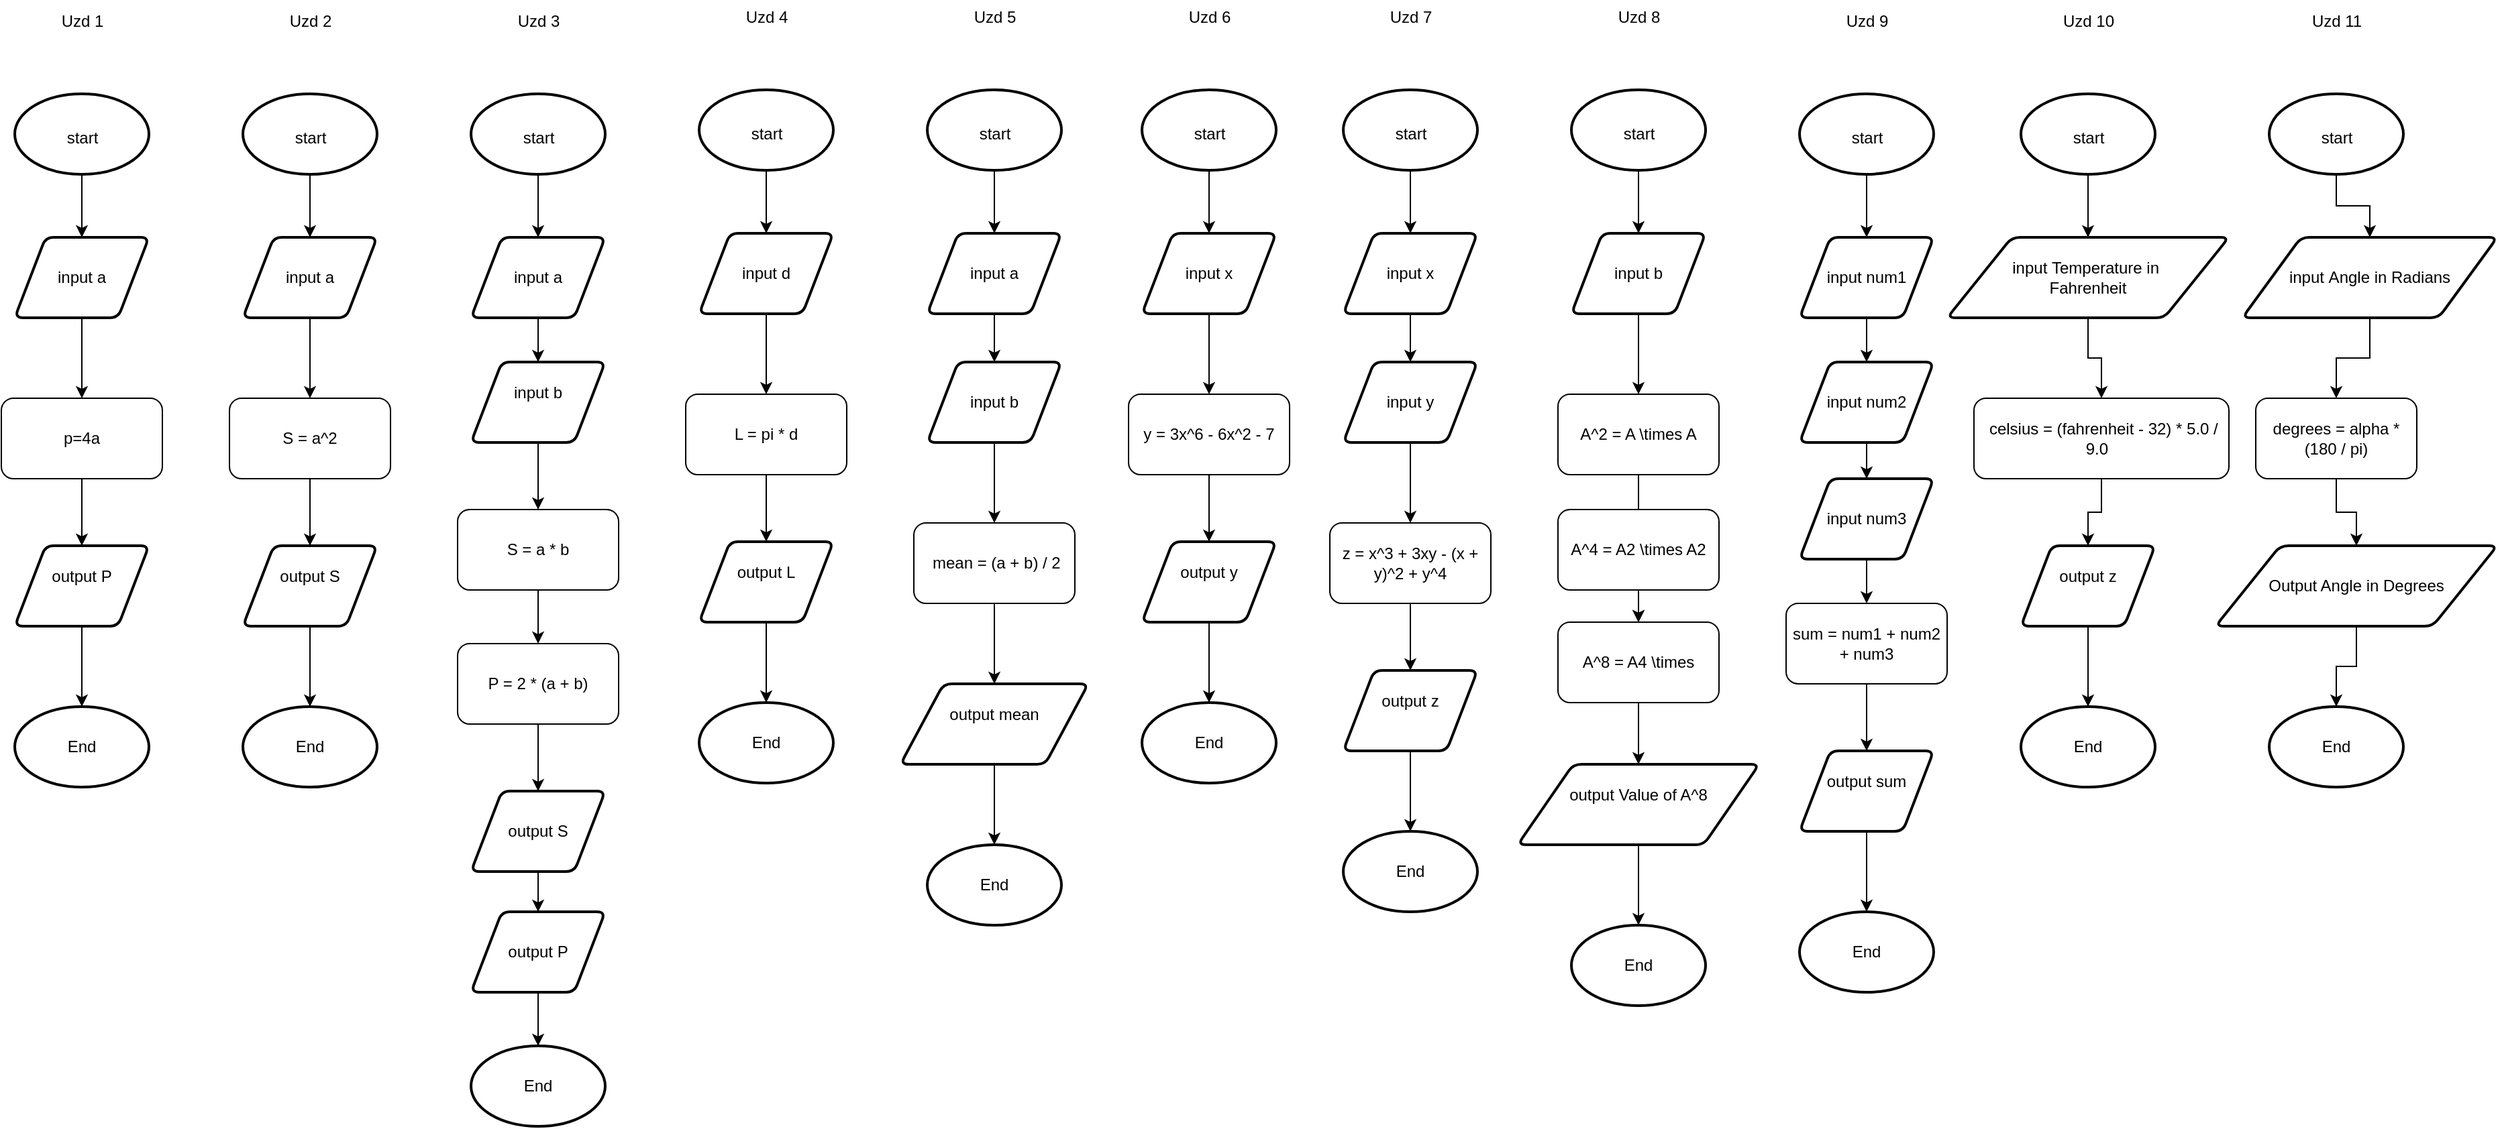 <mxfile version="24.7.12">
  <diagram name="Page-1" id="MS5UBHxYs58WvhzzIfSn">
    <mxGraphModel grid="1" page="1" gridSize="10" guides="1" tooltips="1" connect="1" arrows="1" fold="1" pageScale="1" pageWidth="827" pageHeight="1169" math="0" shadow="0">
      <root>
        <mxCell id="0" />
        <mxCell id="1" parent="0" />
        <mxCell id="pIsUns6vMqUOHNgQfoaz-1" value="&lt;div&gt;Uzd 1&lt;div&gt;&lt;br&gt;&lt;/div&gt;&lt;/div&gt;" style="text;html=1;align=center;verticalAlign=middle;resizable=0;points=[];autosize=1;strokeColor=none;fillColor=none;" vertex="1" parent="1">
          <mxGeometry x="85" y="43" width="50" height="40" as="geometry" />
        </mxCell>
        <mxCell id="pIsUns6vMqUOHNgQfoaz-2" value="" style="strokeWidth=2;html=1;shape=mxgraph.flowchart.start_1;whiteSpace=wrap;" vertex="1" parent="1">
          <mxGeometry x="60" y="110" width="100" height="60" as="geometry" />
        </mxCell>
        <mxCell id="pIsUns6vMqUOHNgQfoaz-5" value="" style="edgeStyle=orthogonalEdgeStyle;rounded=0;orthogonalLoop=1;jettySize=auto;html=1;" edge="1" parent="1" source="pIsUns6vMqUOHNgQfoaz-3" target="pIsUns6vMqUOHNgQfoaz-4">
          <mxGeometry relative="1" as="geometry" />
        </mxCell>
        <mxCell id="pIsUns6vMqUOHNgQfoaz-3" value="start&lt;div&gt;&lt;br&gt;&lt;/div&gt;" style="text;html=1;align=center;verticalAlign=middle;resizable=0;points=[];autosize=1;strokeColor=none;fillColor=none;" vertex="1" parent="1">
          <mxGeometry x="85" y="130" width="50" height="40" as="geometry" />
        </mxCell>
        <mxCell id="pIsUns6vMqUOHNgQfoaz-8" value="" style="edgeStyle=orthogonalEdgeStyle;rounded=0;orthogonalLoop=1;jettySize=auto;html=1;" edge="1" parent="1" source="pIsUns6vMqUOHNgQfoaz-4" target="pIsUns6vMqUOHNgQfoaz-6">
          <mxGeometry relative="1" as="geometry" />
        </mxCell>
        <mxCell id="pIsUns6vMqUOHNgQfoaz-4" value="input a" style="shape=parallelogram;html=1;strokeWidth=2;perimeter=parallelogramPerimeter;whiteSpace=wrap;rounded=1;arcSize=12;size=0.23;" vertex="1" parent="1">
          <mxGeometry x="60" y="217" width="100" height="60" as="geometry" />
        </mxCell>
        <mxCell id="pIsUns6vMqUOHNgQfoaz-9" value="" style="edgeStyle=orthogonalEdgeStyle;rounded=0;orthogonalLoop=1;jettySize=auto;html=1;" edge="1" parent="1" source="pIsUns6vMqUOHNgQfoaz-6" target="pIsUns6vMqUOHNgQfoaz-7">
          <mxGeometry relative="1" as="geometry" />
        </mxCell>
        <mxCell id="pIsUns6vMqUOHNgQfoaz-6" value="p=4a" style="rounded=1;whiteSpace=wrap;html=1;" vertex="1" parent="1">
          <mxGeometry x="50" y="337" width="120" height="60" as="geometry" />
        </mxCell>
        <mxCell id="pIsUns6vMqUOHNgQfoaz-11" value="" style="edgeStyle=orthogonalEdgeStyle;rounded=0;orthogonalLoop=1;jettySize=auto;html=1;" edge="1" parent="1" source="pIsUns6vMqUOHNgQfoaz-7" target="pIsUns6vMqUOHNgQfoaz-10">
          <mxGeometry relative="1" as="geometry" />
        </mxCell>
        <mxCell id="pIsUns6vMqUOHNgQfoaz-7" value="&lt;div&gt;output P&lt;/div&gt;&lt;div&gt;&lt;br&gt;&lt;/div&gt;" style="shape=parallelogram;html=1;strokeWidth=2;perimeter=parallelogramPerimeter;whiteSpace=wrap;rounded=1;arcSize=12;size=0.23;" vertex="1" parent="1">
          <mxGeometry x="60" y="447" width="100" height="60" as="geometry" />
        </mxCell>
        <mxCell id="pIsUns6vMqUOHNgQfoaz-10" value="End" style="strokeWidth=2;html=1;shape=mxgraph.flowchart.start_1;whiteSpace=wrap;" vertex="1" parent="1">
          <mxGeometry x="60" y="567" width="100" height="60" as="geometry" />
        </mxCell>
        <mxCell id="pIsUns6vMqUOHNgQfoaz-12" value="Uzd 2&lt;div&gt;&lt;div&gt;&lt;br&gt;&lt;/div&gt;&lt;/div&gt;" style="text;html=1;align=center;verticalAlign=middle;resizable=0;points=[];autosize=1;strokeColor=none;fillColor=none;" vertex="1" parent="1">
          <mxGeometry x="255" y="43" width="50" height="40" as="geometry" />
        </mxCell>
        <mxCell id="pIsUns6vMqUOHNgQfoaz-13" value="" style="strokeWidth=2;html=1;shape=mxgraph.flowchart.start_1;whiteSpace=wrap;" vertex="1" parent="1">
          <mxGeometry x="230" y="110" width="100" height="60" as="geometry" />
        </mxCell>
        <mxCell id="pIsUns6vMqUOHNgQfoaz-14" value="" style="edgeStyle=orthogonalEdgeStyle;rounded=0;orthogonalLoop=1;jettySize=auto;html=1;" edge="1" parent="1" source="pIsUns6vMqUOHNgQfoaz-15" target="pIsUns6vMqUOHNgQfoaz-17">
          <mxGeometry relative="1" as="geometry" />
        </mxCell>
        <mxCell id="pIsUns6vMqUOHNgQfoaz-15" value="start&lt;div&gt;&lt;br&gt;&lt;/div&gt;" style="text;html=1;align=center;verticalAlign=middle;resizable=0;points=[];autosize=1;strokeColor=none;fillColor=none;" vertex="1" parent="1">
          <mxGeometry x="255" y="130" width="50" height="40" as="geometry" />
        </mxCell>
        <mxCell id="pIsUns6vMqUOHNgQfoaz-16" value="" style="edgeStyle=orthogonalEdgeStyle;rounded=0;orthogonalLoop=1;jettySize=auto;html=1;" edge="1" parent="1" source="pIsUns6vMqUOHNgQfoaz-17" target="pIsUns6vMqUOHNgQfoaz-19">
          <mxGeometry relative="1" as="geometry" />
        </mxCell>
        <mxCell id="pIsUns6vMqUOHNgQfoaz-17" value="input a" style="shape=parallelogram;html=1;strokeWidth=2;perimeter=parallelogramPerimeter;whiteSpace=wrap;rounded=1;arcSize=12;size=0.23;" vertex="1" parent="1">
          <mxGeometry x="230" y="217" width="100" height="60" as="geometry" />
        </mxCell>
        <mxCell id="pIsUns6vMqUOHNgQfoaz-18" value="" style="edgeStyle=orthogonalEdgeStyle;rounded=0;orthogonalLoop=1;jettySize=auto;html=1;" edge="1" parent="1" source="pIsUns6vMqUOHNgQfoaz-19" target="pIsUns6vMqUOHNgQfoaz-21">
          <mxGeometry relative="1" as="geometry" />
        </mxCell>
        <mxCell id="pIsUns6vMqUOHNgQfoaz-19" value="S = a^2" style="rounded=1;whiteSpace=wrap;html=1;" vertex="1" parent="1">
          <mxGeometry x="220" y="337" width="120" height="60" as="geometry" />
        </mxCell>
        <mxCell id="pIsUns6vMqUOHNgQfoaz-20" value="" style="edgeStyle=orthogonalEdgeStyle;rounded=0;orthogonalLoop=1;jettySize=auto;html=1;" edge="1" parent="1" source="pIsUns6vMqUOHNgQfoaz-21" target="pIsUns6vMqUOHNgQfoaz-22">
          <mxGeometry relative="1" as="geometry" />
        </mxCell>
        <mxCell id="pIsUns6vMqUOHNgQfoaz-21" value="&lt;div&gt;output S&lt;/div&gt;&lt;div&gt;&lt;br&gt;&lt;/div&gt;" style="shape=parallelogram;html=1;strokeWidth=2;perimeter=parallelogramPerimeter;whiteSpace=wrap;rounded=1;arcSize=12;size=0.23;" vertex="1" parent="1">
          <mxGeometry x="230" y="447" width="100" height="60" as="geometry" />
        </mxCell>
        <mxCell id="pIsUns6vMqUOHNgQfoaz-22" value="End" style="strokeWidth=2;html=1;shape=mxgraph.flowchart.start_1;whiteSpace=wrap;" vertex="1" parent="1">
          <mxGeometry x="230" y="567" width="100" height="60" as="geometry" />
        </mxCell>
        <mxCell id="pIsUns6vMqUOHNgQfoaz-29" value="Uzd 3&lt;div&gt;&lt;div&gt;&lt;br&gt;&lt;/div&gt;&lt;/div&gt;" style="text;html=1;align=center;verticalAlign=middle;resizable=0;points=[];autosize=1;strokeColor=none;fillColor=none;" vertex="1" parent="1">
          <mxGeometry x="425" y="43" width="50" height="40" as="geometry" />
        </mxCell>
        <mxCell id="pIsUns6vMqUOHNgQfoaz-30" value="" style="strokeWidth=2;html=1;shape=mxgraph.flowchart.start_1;whiteSpace=wrap;" vertex="1" parent="1">
          <mxGeometry x="400" y="110" width="100" height="60" as="geometry" />
        </mxCell>
        <mxCell id="pIsUns6vMqUOHNgQfoaz-31" value="" style="edgeStyle=orthogonalEdgeStyle;rounded=0;orthogonalLoop=1;jettySize=auto;html=1;" edge="1" parent="1" source="pIsUns6vMqUOHNgQfoaz-32" target="pIsUns6vMqUOHNgQfoaz-34">
          <mxGeometry relative="1" as="geometry" />
        </mxCell>
        <mxCell id="pIsUns6vMqUOHNgQfoaz-32" value="start&lt;div&gt;&lt;br&gt;&lt;/div&gt;" style="text;html=1;align=center;verticalAlign=middle;resizable=0;points=[];autosize=1;strokeColor=none;fillColor=none;" vertex="1" parent="1">
          <mxGeometry x="425" y="130" width="50" height="40" as="geometry" />
        </mxCell>
        <mxCell id="pIsUns6vMqUOHNgQfoaz-150" value="" style="edgeStyle=orthogonalEdgeStyle;rounded=0;orthogonalLoop=1;jettySize=auto;html=1;" edge="1" parent="1" source="pIsUns6vMqUOHNgQfoaz-34" target="pIsUns6vMqUOHNgQfoaz-149">
          <mxGeometry relative="1" as="geometry" />
        </mxCell>
        <mxCell id="pIsUns6vMqUOHNgQfoaz-34" value="input a" style="shape=parallelogram;html=1;strokeWidth=2;perimeter=parallelogramPerimeter;whiteSpace=wrap;rounded=1;arcSize=12;size=0.23;" vertex="1" parent="1">
          <mxGeometry x="400" y="217" width="100" height="60" as="geometry" />
        </mxCell>
        <mxCell id="pIsUns6vMqUOHNgQfoaz-156" value="" style="edgeStyle=orthogonalEdgeStyle;rounded=0;orthogonalLoop=1;jettySize=auto;html=1;" edge="1" parent="1" source="pIsUns6vMqUOHNgQfoaz-36" target="pIsUns6vMqUOHNgQfoaz-152">
          <mxGeometry relative="1" as="geometry" />
        </mxCell>
        <mxCell id="pIsUns6vMqUOHNgQfoaz-36" value="P = 2 * (a + b)" style="rounded=1;whiteSpace=wrap;html=1;" vertex="1" parent="1">
          <mxGeometry x="390" y="520" width="120" height="60" as="geometry" />
        </mxCell>
        <mxCell id="pIsUns6vMqUOHNgQfoaz-37" value="" style="edgeStyle=orthogonalEdgeStyle;rounded=0;orthogonalLoop=1;jettySize=auto;html=1;" edge="1" parent="1" source="pIsUns6vMqUOHNgQfoaz-38" target="pIsUns6vMqUOHNgQfoaz-39">
          <mxGeometry relative="1" as="geometry" />
        </mxCell>
        <mxCell id="pIsUns6vMqUOHNgQfoaz-38" value="&lt;div&gt;output P&lt;/div&gt;" style="shape=parallelogram;html=1;strokeWidth=2;perimeter=parallelogramPerimeter;whiteSpace=wrap;rounded=1;arcSize=12;size=0.23;" vertex="1" parent="1">
          <mxGeometry x="400" y="720" width="100" height="60" as="geometry" />
        </mxCell>
        <mxCell id="pIsUns6vMqUOHNgQfoaz-39" value="End" style="strokeWidth=2;html=1;shape=mxgraph.flowchart.start_1;whiteSpace=wrap;" vertex="1" parent="1">
          <mxGeometry x="400" y="820" width="100" height="60" as="geometry" />
        </mxCell>
        <mxCell id="pIsUns6vMqUOHNgQfoaz-40" value="Uzd 4&lt;div&gt;&lt;div&gt;&lt;br&gt;&lt;/div&gt;&lt;/div&gt;" style="text;html=1;align=center;verticalAlign=middle;resizable=0;points=[];autosize=1;strokeColor=none;fillColor=none;" vertex="1" parent="1">
          <mxGeometry x="595" y="40" width="50" height="40" as="geometry" />
        </mxCell>
        <mxCell id="pIsUns6vMqUOHNgQfoaz-41" value="" style="strokeWidth=2;html=1;shape=mxgraph.flowchart.start_1;whiteSpace=wrap;" vertex="1" parent="1">
          <mxGeometry x="570" y="107" width="100" height="60" as="geometry" />
        </mxCell>
        <mxCell id="pIsUns6vMqUOHNgQfoaz-42" value="" style="edgeStyle=orthogonalEdgeStyle;rounded=0;orthogonalLoop=1;jettySize=auto;html=1;" edge="1" parent="1" source="pIsUns6vMqUOHNgQfoaz-43" target="pIsUns6vMqUOHNgQfoaz-45">
          <mxGeometry relative="1" as="geometry" />
        </mxCell>
        <mxCell id="pIsUns6vMqUOHNgQfoaz-43" value="start&lt;div&gt;&lt;br&gt;&lt;/div&gt;" style="text;html=1;align=center;verticalAlign=middle;resizable=0;points=[];autosize=1;strokeColor=none;fillColor=none;" vertex="1" parent="1">
          <mxGeometry x="595" y="127" width="50" height="40" as="geometry" />
        </mxCell>
        <mxCell id="pIsUns6vMqUOHNgQfoaz-44" value="" style="edgeStyle=orthogonalEdgeStyle;rounded=0;orthogonalLoop=1;jettySize=auto;html=1;" edge="1" parent="1" source="pIsUns6vMqUOHNgQfoaz-45" target="pIsUns6vMqUOHNgQfoaz-47">
          <mxGeometry relative="1" as="geometry" />
        </mxCell>
        <mxCell id="pIsUns6vMqUOHNgQfoaz-45" value="input d" style="shape=parallelogram;html=1;strokeWidth=2;perimeter=parallelogramPerimeter;whiteSpace=wrap;rounded=1;arcSize=12;size=0.23;" vertex="1" parent="1">
          <mxGeometry x="570" y="214" width="100" height="60" as="geometry" />
        </mxCell>
        <mxCell id="pIsUns6vMqUOHNgQfoaz-46" value="" style="edgeStyle=orthogonalEdgeStyle;rounded=0;orthogonalLoop=1;jettySize=auto;html=1;" edge="1" parent="1" source="pIsUns6vMqUOHNgQfoaz-47" target="pIsUns6vMqUOHNgQfoaz-49">
          <mxGeometry relative="1" as="geometry" />
        </mxCell>
        <mxCell id="pIsUns6vMqUOHNgQfoaz-47" value="L = pi * d" style="rounded=1;whiteSpace=wrap;html=1;" vertex="1" parent="1">
          <mxGeometry x="560" y="334" width="120" height="60" as="geometry" />
        </mxCell>
        <mxCell id="pIsUns6vMqUOHNgQfoaz-48" value="" style="edgeStyle=orthogonalEdgeStyle;rounded=0;orthogonalLoop=1;jettySize=auto;html=1;" edge="1" parent="1" source="pIsUns6vMqUOHNgQfoaz-49" target="pIsUns6vMqUOHNgQfoaz-50">
          <mxGeometry relative="1" as="geometry" />
        </mxCell>
        <mxCell id="pIsUns6vMqUOHNgQfoaz-49" value="&lt;div&gt;output L&lt;/div&gt;&lt;div&gt;&lt;br&gt;&lt;/div&gt;" style="shape=parallelogram;html=1;strokeWidth=2;perimeter=parallelogramPerimeter;whiteSpace=wrap;rounded=1;arcSize=12;size=0.23;" vertex="1" parent="1">
          <mxGeometry x="570" y="444" width="100" height="60" as="geometry" />
        </mxCell>
        <mxCell id="pIsUns6vMqUOHNgQfoaz-50" value="End" style="strokeWidth=2;html=1;shape=mxgraph.flowchart.start_1;whiteSpace=wrap;" vertex="1" parent="1">
          <mxGeometry x="570" y="564" width="100" height="60" as="geometry" />
        </mxCell>
        <mxCell id="pIsUns6vMqUOHNgQfoaz-51" value="Uzd 6&lt;div&gt;&lt;div&gt;&lt;br&gt;&lt;/div&gt;&lt;/div&gt;" style="text;html=1;align=center;verticalAlign=middle;resizable=0;points=[];autosize=1;strokeColor=none;fillColor=none;" vertex="1" parent="1">
          <mxGeometry x="925" y="40" width="50" height="40" as="geometry" />
        </mxCell>
        <mxCell id="pIsUns6vMqUOHNgQfoaz-52" value="" style="strokeWidth=2;html=1;shape=mxgraph.flowchart.start_1;whiteSpace=wrap;" vertex="1" parent="1">
          <mxGeometry x="900" y="107" width="100" height="60" as="geometry" />
        </mxCell>
        <mxCell id="pIsUns6vMqUOHNgQfoaz-53" value="" style="edgeStyle=orthogonalEdgeStyle;rounded=0;orthogonalLoop=1;jettySize=auto;html=1;" edge="1" parent="1" source="pIsUns6vMqUOHNgQfoaz-54" target="pIsUns6vMqUOHNgQfoaz-56">
          <mxGeometry relative="1" as="geometry" />
        </mxCell>
        <mxCell id="pIsUns6vMqUOHNgQfoaz-54" value="start&lt;div&gt;&lt;br&gt;&lt;/div&gt;" style="text;html=1;align=center;verticalAlign=middle;resizable=0;points=[];autosize=1;strokeColor=none;fillColor=none;" vertex="1" parent="1">
          <mxGeometry x="925" y="127" width="50" height="40" as="geometry" />
        </mxCell>
        <mxCell id="pIsUns6vMqUOHNgQfoaz-55" value="" style="edgeStyle=orthogonalEdgeStyle;rounded=0;orthogonalLoop=1;jettySize=auto;html=1;" edge="1" parent="1" source="pIsUns6vMqUOHNgQfoaz-56" target="pIsUns6vMqUOHNgQfoaz-58">
          <mxGeometry relative="1" as="geometry" />
        </mxCell>
        <mxCell id="pIsUns6vMqUOHNgQfoaz-56" value="input x" style="shape=parallelogram;html=1;strokeWidth=2;perimeter=parallelogramPerimeter;whiteSpace=wrap;rounded=1;arcSize=12;size=0.23;" vertex="1" parent="1">
          <mxGeometry x="900" y="214" width="100" height="60" as="geometry" />
        </mxCell>
        <mxCell id="pIsUns6vMqUOHNgQfoaz-57" value="" style="edgeStyle=orthogonalEdgeStyle;rounded=0;orthogonalLoop=1;jettySize=auto;html=1;" edge="1" parent="1" source="pIsUns6vMqUOHNgQfoaz-58" target="pIsUns6vMqUOHNgQfoaz-60">
          <mxGeometry relative="1" as="geometry" />
        </mxCell>
        <mxCell id="pIsUns6vMqUOHNgQfoaz-58" value="y = 3x^6 - 6x^2 - 7" style="rounded=1;whiteSpace=wrap;html=1;" vertex="1" parent="1">
          <mxGeometry x="890" y="334" width="120" height="60" as="geometry" />
        </mxCell>
        <mxCell id="pIsUns6vMqUOHNgQfoaz-59" value="" style="edgeStyle=orthogonalEdgeStyle;rounded=0;orthogonalLoop=1;jettySize=auto;html=1;" edge="1" parent="1" source="pIsUns6vMqUOHNgQfoaz-60" target="pIsUns6vMqUOHNgQfoaz-61">
          <mxGeometry relative="1" as="geometry" />
        </mxCell>
        <mxCell id="pIsUns6vMqUOHNgQfoaz-60" value="&lt;div&gt;output y&lt;/div&gt;&lt;div&gt;&lt;br&gt;&lt;/div&gt;" style="shape=parallelogram;html=1;strokeWidth=2;perimeter=parallelogramPerimeter;whiteSpace=wrap;rounded=1;arcSize=12;size=0.23;" vertex="1" parent="1">
          <mxGeometry x="900" y="444" width="100" height="60" as="geometry" />
        </mxCell>
        <mxCell id="pIsUns6vMqUOHNgQfoaz-61" value="End" style="strokeWidth=2;html=1;shape=mxgraph.flowchart.start_1;whiteSpace=wrap;" vertex="1" parent="1">
          <mxGeometry x="900" y="564" width="100" height="60" as="geometry" />
        </mxCell>
        <mxCell id="pIsUns6vMqUOHNgQfoaz-62" value="Uzd 5&lt;div&gt;&lt;div&gt;&lt;br&gt;&lt;/div&gt;&lt;/div&gt;" style="text;html=1;align=center;verticalAlign=middle;resizable=0;points=[];autosize=1;strokeColor=none;fillColor=none;" vertex="1" parent="1">
          <mxGeometry x="765" y="40" width="50" height="40" as="geometry" />
        </mxCell>
        <mxCell id="pIsUns6vMqUOHNgQfoaz-63" value="" style="strokeWidth=2;html=1;shape=mxgraph.flowchart.start_1;whiteSpace=wrap;" vertex="1" parent="1">
          <mxGeometry x="740" y="107" width="100" height="60" as="geometry" />
        </mxCell>
        <mxCell id="pIsUns6vMqUOHNgQfoaz-64" value="" style="edgeStyle=orthogonalEdgeStyle;rounded=0;orthogonalLoop=1;jettySize=auto;html=1;" edge="1" parent="1" source="pIsUns6vMqUOHNgQfoaz-65" target="pIsUns6vMqUOHNgQfoaz-67">
          <mxGeometry relative="1" as="geometry" />
        </mxCell>
        <mxCell id="pIsUns6vMqUOHNgQfoaz-65" value="start&lt;div&gt;&lt;br&gt;&lt;/div&gt;" style="text;html=1;align=center;verticalAlign=middle;resizable=0;points=[];autosize=1;strokeColor=none;fillColor=none;" vertex="1" parent="1">
          <mxGeometry x="765" y="127" width="50" height="40" as="geometry" />
        </mxCell>
        <mxCell id="pIsUns6vMqUOHNgQfoaz-159" value="" style="edgeStyle=orthogonalEdgeStyle;rounded=0;orthogonalLoop=1;jettySize=auto;html=1;" edge="1" parent="1" source="pIsUns6vMqUOHNgQfoaz-67" target="pIsUns6vMqUOHNgQfoaz-158">
          <mxGeometry relative="1" as="geometry" />
        </mxCell>
        <mxCell id="pIsUns6vMqUOHNgQfoaz-67" value="input a" style="shape=parallelogram;html=1;strokeWidth=2;perimeter=parallelogramPerimeter;whiteSpace=wrap;rounded=1;arcSize=12;size=0.23;" vertex="1" parent="1">
          <mxGeometry x="740" y="214" width="100" height="60" as="geometry" />
        </mxCell>
        <mxCell id="pIsUns6vMqUOHNgQfoaz-68" value="" style="edgeStyle=orthogonalEdgeStyle;rounded=0;orthogonalLoop=1;jettySize=auto;html=1;" edge="1" parent="1" source="pIsUns6vMqUOHNgQfoaz-69" target="pIsUns6vMqUOHNgQfoaz-71">
          <mxGeometry relative="1" as="geometry" />
        </mxCell>
        <mxCell id="pIsUns6vMqUOHNgQfoaz-69" value="&amp;nbsp;mean = (a + b) / 2" style="rounded=1;whiteSpace=wrap;html=1;" vertex="1" parent="1">
          <mxGeometry x="730" y="430" width="120" height="60" as="geometry" />
        </mxCell>
        <mxCell id="pIsUns6vMqUOHNgQfoaz-70" value="" style="edgeStyle=orthogonalEdgeStyle;rounded=0;orthogonalLoop=1;jettySize=auto;html=1;" edge="1" parent="1" source="pIsUns6vMqUOHNgQfoaz-71" target="pIsUns6vMqUOHNgQfoaz-72">
          <mxGeometry relative="1" as="geometry" />
        </mxCell>
        <mxCell id="pIsUns6vMqUOHNgQfoaz-71" value="&lt;div&gt;output mean&lt;/div&gt;&lt;div&gt;&lt;br&gt;&lt;/div&gt;" style="shape=parallelogram;html=1;strokeWidth=2;perimeter=parallelogramPerimeter;whiteSpace=wrap;rounded=1;arcSize=12;size=0.23;" vertex="1" parent="1">
          <mxGeometry x="720" y="550" width="140" height="60" as="geometry" />
        </mxCell>
        <mxCell id="pIsUns6vMqUOHNgQfoaz-72" value="End" style="strokeWidth=2;html=1;shape=mxgraph.flowchart.start_1;whiteSpace=wrap;" vertex="1" parent="1">
          <mxGeometry x="740" y="670" width="100" height="60" as="geometry" />
        </mxCell>
        <mxCell id="pIsUns6vMqUOHNgQfoaz-84" value="" style="strokeWidth=2;html=1;shape=mxgraph.flowchart.start_1;whiteSpace=wrap;" vertex="1" parent="1">
          <mxGeometry x="1050" y="107" width="100" height="60" as="geometry" />
        </mxCell>
        <mxCell id="pIsUns6vMqUOHNgQfoaz-85" value="" style="edgeStyle=orthogonalEdgeStyle;rounded=0;orthogonalLoop=1;jettySize=auto;html=1;" edge="1" parent="1" source="pIsUns6vMqUOHNgQfoaz-86" target="pIsUns6vMqUOHNgQfoaz-88">
          <mxGeometry relative="1" as="geometry" />
        </mxCell>
        <mxCell id="pIsUns6vMqUOHNgQfoaz-86" value="start&lt;div&gt;&lt;br&gt;&lt;/div&gt;" style="text;html=1;align=center;verticalAlign=middle;resizable=0;points=[];autosize=1;strokeColor=none;fillColor=none;" vertex="1" parent="1">
          <mxGeometry x="1075" y="127" width="50" height="40" as="geometry" />
        </mxCell>
        <mxCell id="pIsUns6vMqUOHNgQfoaz-162" value="" style="edgeStyle=orthogonalEdgeStyle;rounded=0;orthogonalLoop=1;jettySize=auto;html=1;" edge="1" parent="1" source="pIsUns6vMqUOHNgQfoaz-88" target="pIsUns6vMqUOHNgQfoaz-161">
          <mxGeometry relative="1" as="geometry" />
        </mxCell>
        <mxCell id="pIsUns6vMqUOHNgQfoaz-88" value="input x" style="shape=parallelogram;html=1;strokeWidth=2;perimeter=parallelogramPerimeter;whiteSpace=wrap;rounded=1;arcSize=12;size=0.23;" vertex="1" parent="1">
          <mxGeometry x="1050" y="214" width="100" height="60" as="geometry" />
        </mxCell>
        <mxCell id="pIsUns6vMqUOHNgQfoaz-89" value="" style="edgeStyle=orthogonalEdgeStyle;rounded=0;orthogonalLoop=1;jettySize=auto;html=1;" edge="1" parent="1" source="pIsUns6vMqUOHNgQfoaz-90" target="pIsUns6vMqUOHNgQfoaz-92">
          <mxGeometry relative="1" as="geometry" />
        </mxCell>
        <mxCell id="pIsUns6vMqUOHNgQfoaz-90" value="z = x^3 + 3xy - (x + y)^2 + y^4" style="rounded=1;whiteSpace=wrap;html=1;" vertex="1" parent="1">
          <mxGeometry x="1040" y="430" width="120" height="60" as="geometry" />
        </mxCell>
        <mxCell id="pIsUns6vMqUOHNgQfoaz-91" value="" style="edgeStyle=orthogonalEdgeStyle;rounded=0;orthogonalLoop=1;jettySize=auto;html=1;" edge="1" parent="1" source="pIsUns6vMqUOHNgQfoaz-92" target="pIsUns6vMqUOHNgQfoaz-93">
          <mxGeometry relative="1" as="geometry" />
        </mxCell>
        <mxCell id="pIsUns6vMqUOHNgQfoaz-92" value="&lt;div&gt;output z&lt;/div&gt;&lt;div&gt;&lt;br&gt;&lt;/div&gt;" style="shape=parallelogram;html=1;strokeWidth=2;perimeter=parallelogramPerimeter;whiteSpace=wrap;rounded=1;arcSize=12;size=0.23;" vertex="1" parent="1">
          <mxGeometry x="1050" y="540" width="100" height="60" as="geometry" />
        </mxCell>
        <mxCell id="pIsUns6vMqUOHNgQfoaz-93" value="End" style="strokeWidth=2;html=1;shape=mxgraph.flowchart.start_1;whiteSpace=wrap;" vertex="1" parent="1">
          <mxGeometry x="1050" y="660" width="100" height="60" as="geometry" />
        </mxCell>
        <mxCell id="pIsUns6vMqUOHNgQfoaz-94" value="Uzd 7&lt;div&gt;&lt;div&gt;&lt;br&gt;&lt;/div&gt;&lt;/div&gt;" style="text;html=1;align=center;verticalAlign=middle;resizable=0;points=[];autosize=1;strokeColor=none;fillColor=none;" vertex="1" parent="1">
          <mxGeometry x="1075" y="40" width="50" height="40" as="geometry" />
        </mxCell>
        <mxCell id="pIsUns6vMqUOHNgQfoaz-95" value="" style="strokeWidth=2;html=1;shape=mxgraph.flowchart.start_1;whiteSpace=wrap;" vertex="1" parent="1">
          <mxGeometry x="1220" y="107" width="100" height="60" as="geometry" />
        </mxCell>
        <mxCell id="pIsUns6vMqUOHNgQfoaz-96" value="" style="edgeStyle=orthogonalEdgeStyle;rounded=0;orthogonalLoop=1;jettySize=auto;html=1;" edge="1" parent="1" source="pIsUns6vMqUOHNgQfoaz-97" target="pIsUns6vMqUOHNgQfoaz-99">
          <mxGeometry relative="1" as="geometry" />
        </mxCell>
        <mxCell id="pIsUns6vMqUOHNgQfoaz-97" value="start&lt;div&gt;&lt;br&gt;&lt;/div&gt;" style="text;html=1;align=center;verticalAlign=middle;resizable=0;points=[];autosize=1;strokeColor=none;fillColor=none;" vertex="1" parent="1">
          <mxGeometry x="1245" y="127" width="50" height="40" as="geometry" />
        </mxCell>
        <mxCell id="pIsUns6vMqUOHNgQfoaz-98" value="" style="edgeStyle=orthogonalEdgeStyle;rounded=0;orthogonalLoop=1;jettySize=auto;html=1;" edge="1" parent="1" source="pIsUns6vMqUOHNgQfoaz-99" target="pIsUns6vMqUOHNgQfoaz-101">
          <mxGeometry relative="1" as="geometry" />
        </mxCell>
        <mxCell id="pIsUns6vMqUOHNgQfoaz-99" value="input b" style="shape=parallelogram;html=1;strokeWidth=2;perimeter=parallelogramPerimeter;whiteSpace=wrap;rounded=1;arcSize=12;size=0.23;" vertex="1" parent="1">
          <mxGeometry x="1220" y="214" width="100" height="60" as="geometry" />
        </mxCell>
        <mxCell id="pIsUns6vMqUOHNgQfoaz-166" value="" style="edgeStyle=orthogonalEdgeStyle;rounded=0;orthogonalLoop=1;jettySize=auto;html=1;" edge="1" parent="1" source="pIsUns6vMqUOHNgQfoaz-101" target="pIsUns6vMqUOHNgQfoaz-165">
          <mxGeometry relative="1" as="geometry" />
        </mxCell>
        <mxCell id="pIsUns6vMqUOHNgQfoaz-101" value="A^2 = A \times A" style="rounded=1;whiteSpace=wrap;html=1;" vertex="1" parent="1">
          <mxGeometry x="1210" y="334" width="120" height="60" as="geometry" />
        </mxCell>
        <mxCell id="pIsUns6vMqUOHNgQfoaz-102" value="" style="edgeStyle=orthogonalEdgeStyle;rounded=0;orthogonalLoop=1;jettySize=auto;html=1;" edge="1" parent="1" source="pIsUns6vMqUOHNgQfoaz-103" target="pIsUns6vMqUOHNgQfoaz-104">
          <mxGeometry relative="1" as="geometry" />
        </mxCell>
        <mxCell id="pIsUns6vMqUOHNgQfoaz-103" value="&lt;div&gt;output Value of A^8&lt;/div&gt;&lt;div&gt;&lt;br&gt;&lt;/div&gt;" style="shape=parallelogram;html=1;strokeWidth=2;perimeter=parallelogramPerimeter;whiteSpace=wrap;rounded=1;arcSize=12;size=0.23;" vertex="1" parent="1">
          <mxGeometry x="1180" y="610" width="180" height="60" as="geometry" />
        </mxCell>
        <mxCell id="pIsUns6vMqUOHNgQfoaz-104" value="End" style="strokeWidth=2;html=1;shape=mxgraph.flowchart.start_1;whiteSpace=wrap;" vertex="1" parent="1">
          <mxGeometry x="1220" y="730" width="100" height="60" as="geometry" />
        </mxCell>
        <mxCell id="pIsUns6vMqUOHNgQfoaz-105" value="Uzd 8&lt;div&gt;&lt;div&gt;&lt;br&gt;&lt;/div&gt;&lt;/div&gt;" style="text;html=1;align=center;verticalAlign=middle;resizable=0;points=[];autosize=1;strokeColor=none;fillColor=none;" vertex="1" parent="1">
          <mxGeometry x="1245" y="40" width="50" height="40" as="geometry" />
        </mxCell>
        <mxCell id="pIsUns6vMqUOHNgQfoaz-106" value="" style="strokeWidth=2;html=1;shape=mxgraph.flowchart.start_1;whiteSpace=wrap;" vertex="1" parent="1">
          <mxGeometry x="1390" y="110" width="100" height="60" as="geometry" />
        </mxCell>
        <mxCell id="pIsUns6vMqUOHNgQfoaz-107" value="" style="edgeStyle=orthogonalEdgeStyle;rounded=0;orthogonalLoop=1;jettySize=auto;html=1;" edge="1" parent="1" source="pIsUns6vMqUOHNgQfoaz-108" target="pIsUns6vMqUOHNgQfoaz-110">
          <mxGeometry relative="1" as="geometry" />
        </mxCell>
        <mxCell id="pIsUns6vMqUOHNgQfoaz-108" value="start&lt;div&gt;&lt;br&gt;&lt;/div&gt;" style="text;html=1;align=center;verticalAlign=middle;resizable=0;points=[];autosize=1;strokeColor=none;fillColor=none;" vertex="1" parent="1">
          <mxGeometry x="1415" y="130" width="50" height="40" as="geometry" />
        </mxCell>
        <mxCell id="pIsUns6vMqUOHNgQfoaz-171" value="" style="edgeStyle=orthogonalEdgeStyle;rounded=0;orthogonalLoop=1;jettySize=auto;html=1;" edge="1" parent="1" source="pIsUns6vMqUOHNgQfoaz-110" target="pIsUns6vMqUOHNgQfoaz-169">
          <mxGeometry relative="1" as="geometry" />
        </mxCell>
        <mxCell id="pIsUns6vMqUOHNgQfoaz-110" value="input&amp;nbsp;num1" style="shape=parallelogram;html=1;strokeWidth=2;perimeter=parallelogramPerimeter;whiteSpace=wrap;rounded=1;arcSize=12;size=0.23;" vertex="1" parent="1">
          <mxGeometry x="1390" y="217" width="100" height="60" as="geometry" />
        </mxCell>
        <mxCell id="pIsUns6vMqUOHNgQfoaz-111" value="" style="edgeStyle=orthogonalEdgeStyle;rounded=0;orthogonalLoop=1;jettySize=auto;html=1;" edge="1" parent="1" source="pIsUns6vMqUOHNgQfoaz-112" target="pIsUns6vMqUOHNgQfoaz-114">
          <mxGeometry relative="1" as="geometry" />
        </mxCell>
        <mxCell id="pIsUns6vMqUOHNgQfoaz-112" value="sum = num1 + num2 + num3" style="rounded=1;whiteSpace=wrap;html=1;" vertex="1" parent="1">
          <mxGeometry x="1380" y="490" width="120" height="60" as="geometry" />
        </mxCell>
        <mxCell id="pIsUns6vMqUOHNgQfoaz-113" value="" style="edgeStyle=orthogonalEdgeStyle;rounded=0;orthogonalLoop=1;jettySize=auto;html=1;" edge="1" parent="1" source="pIsUns6vMqUOHNgQfoaz-114" target="pIsUns6vMqUOHNgQfoaz-115">
          <mxGeometry relative="1" as="geometry" />
        </mxCell>
        <mxCell id="pIsUns6vMqUOHNgQfoaz-114" value="&lt;div&gt;output sum&lt;/div&gt;&lt;div&gt;&lt;br&gt;&lt;/div&gt;" style="shape=parallelogram;html=1;strokeWidth=2;perimeter=parallelogramPerimeter;whiteSpace=wrap;rounded=1;arcSize=12;size=0.23;" vertex="1" parent="1">
          <mxGeometry x="1390" y="600" width="100" height="60" as="geometry" />
        </mxCell>
        <mxCell id="pIsUns6vMqUOHNgQfoaz-115" value="End" style="strokeWidth=2;html=1;shape=mxgraph.flowchart.start_1;whiteSpace=wrap;" vertex="1" parent="1">
          <mxGeometry x="1390" y="720" width="100" height="60" as="geometry" />
        </mxCell>
        <mxCell id="pIsUns6vMqUOHNgQfoaz-116" value="Uzd 9&lt;div&gt;&lt;div&gt;&lt;br&gt;&lt;/div&gt;&lt;/div&gt;" style="text;html=1;align=center;verticalAlign=middle;resizable=0;points=[];autosize=1;strokeColor=none;fillColor=none;" vertex="1" parent="1">
          <mxGeometry x="1415" y="43" width="50" height="40" as="geometry" />
        </mxCell>
        <mxCell id="pIsUns6vMqUOHNgQfoaz-117" value="" style="strokeWidth=2;html=1;shape=mxgraph.flowchart.start_1;whiteSpace=wrap;" vertex="1" parent="1">
          <mxGeometry x="1555" y="110" width="100" height="60" as="geometry" />
        </mxCell>
        <mxCell id="pIsUns6vMqUOHNgQfoaz-118" value="" style="edgeStyle=orthogonalEdgeStyle;rounded=0;orthogonalLoop=1;jettySize=auto;html=1;" edge="1" parent="1" source="pIsUns6vMqUOHNgQfoaz-119" target="pIsUns6vMqUOHNgQfoaz-121">
          <mxGeometry relative="1" as="geometry" />
        </mxCell>
        <mxCell id="pIsUns6vMqUOHNgQfoaz-119" value="start&lt;div&gt;&lt;br&gt;&lt;/div&gt;" style="text;html=1;align=center;verticalAlign=middle;resizable=0;points=[];autosize=1;strokeColor=none;fillColor=none;" vertex="1" parent="1">
          <mxGeometry x="1580" y="130" width="50" height="40" as="geometry" />
        </mxCell>
        <mxCell id="pIsUns6vMqUOHNgQfoaz-120" value="" style="edgeStyle=orthogonalEdgeStyle;rounded=0;orthogonalLoop=1;jettySize=auto;html=1;" edge="1" parent="1" source="pIsUns6vMqUOHNgQfoaz-121" target="pIsUns6vMqUOHNgQfoaz-123">
          <mxGeometry relative="1" as="geometry" />
        </mxCell>
        <mxCell id="pIsUns6vMqUOHNgQfoaz-121" value="input&amp;nbsp;&lt;span style=&quot;background-color: initial;&quot;&gt;Temperature in&amp;nbsp;&lt;/span&gt;&lt;div&gt;&lt;span style=&quot;background-color: initial;&quot;&gt;Fahrenheit&lt;/span&gt;&lt;/div&gt;" style="shape=parallelogram;html=1;strokeWidth=2;perimeter=parallelogramPerimeter;whiteSpace=wrap;rounded=1;arcSize=12;size=0.23;" vertex="1" parent="1">
          <mxGeometry x="1500" y="217" width="210" height="60" as="geometry" />
        </mxCell>
        <mxCell id="pIsUns6vMqUOHNgQfoaz-122" value="" style="edgeStyle=orthogonalEdgeStyle;rounded=0;orthogonalLoop=1;jettySize=auto;html=1;" edge="1" parent="1" source="pIsUns6vMqUOHNgQfoaz-123" target="pIsUns6vMqUOHNgQfoaz-125">
          <mxGeometry relative="1" as="geometry" />
        </mxCell>
        <mxCell id="pIsUns6vMqUOHNgQfoaz-123" value="&lt;div&gt;&amp;nbsp;celsius = (fahrenheit - 32)&lt;span style=&quot;background-color: initial;&quot;&gt;&amp;nbsp;* 5.0 / 9.0&amp;nbsp;&amp;nbsp;&lt;/span&gt;&lt;/div&gt;" style="rounded=1;whiteSpace=wrap;html=1;" vertex="1" parent="1">
          <mxGeometry x="1520" y="337" width="190" height="60" as="geometry" />
        </mxCell>
        <mxCell id="pIsUns6vMqUOHNgQfoaz-124" value="" style="edgeStyle=orthogonalEdgeStyle;rounded=0;orthogonalLoop=1;jettySize=auto;html=1;" edge="1" parent="1" source="pIsUns6vMqUOHNgQfoaz-125" target="pIsUns6vMqUOHNgQfoaz-126">
          <mxGeometry relative="1" as="geometry" />
        </mxCell>
        <mxCell id="pIsUns6vMqUOHNgQfoaz-125" value="&lt;div&gt;output z&lt;/div&gt;&lt;div&gt;&lt;br&gt;&lt;/div&gt;" style="shape=parallelogram;html=1;strokeWidth=2;perimeter=parallelogramPerimeter;whiteSpace=wrap;rounded=1;arcSize=12;size=0.23;" vertex="1" parent="1">
          <mxGeometry x="1555" y="447" width="100" height="60" as="geometry" />
        </mxCell>
        <mxCell id="pIsUns6vMqUOHNgQfoaz-126" value="End" style="strokeWidth=2;html=1;shape=mxgraph.flowchart.start_1;whiteSpace=wrap;" vertex="1" parent="1">
          <mxGeometry x="1555" y="567" width="100" height="60" as="geometry" />
        </mxCell>
        <mxCell id="pIsUns6vMqUOHNgQfoaz-127" value="Uzd 10&lt;div&gt;&lt;div&gt;&lt;div&gt;&lt;br&gt;&lt;/div&gt;&lt;/div&gt;&lt;/div&gt;" style="text;html=1;align=center;verticalAlign=middle;resizable=0;points=[];autosize=1;strokeColor=none;fillColor=none;" vertex="1" parent="1">
          <mxGeometry x="1575" y="43" width="60" height="40" as="geometry" />
        </mxCell>
        <mxCell id="pIsUns6vMqUOHNgQfoaz-155" value="" style="edgeStyle=orthogonalEdgeStyle;rounded=0;orthogonalLoop=1;jettySize=auto;html=1;" edge="1" parent="1" source="pIsUns6vMqUOHNgQfoaz-148" target="pIsUns6vMqUOHNgQfoaz-36">
          <mxGeometry relative="1" as="geometry" />
        </mxCell>
        <mxCell id="pIsUns6vMqUOHNgQfoaz-148" value="S = a * b" style="rounded=1;whiteSpace=wrap;html=1;" vertex="1" parent="1">
          <mxGeometry x="390" y="420" width="120" height="60" as="geometry" />
        </mxCell>
        <mxCell id="pIsUns6vMqUOHNgQfoaz-151" value="" style="edgeStyle=orthogonalEdgeStyle;rounded=0;orthogonalLoop=1;jettySize=auto;html=1;" edge="1" parent="1" source="pIsUns6vMqUOHNgQfoaz-149" target="pIsUns6vMqUOHNgQfoaz-148">
          <mxGeometry relative="1" as="geometry" />
        </mxCell>
        <mxCell id="pIsUns6vMqUOHNgQfoaz-149" value="input b&lt;div&gt;&lt;br&gt;&lt;/div&gt;" style="shape=parallelogram;html=1;strokeWidth=2;perimeter=parallelogramPerimeter;whiteSpace=wrap;rounded=1;arcSize=12;size=0.23;" vertex="1" parent="1">
          <mxGeometry x="400" y="310" width="100" height="60" as="geometry" />
        </mxCell>
        <mxCell id="pIsUns6vMqUOHNgQfoaz-157" value="" style="edgeStyle=orthogonalEdgeStyle;rounded=0;orthogonalLoop=1;jettySize=auto;html=1;" edge="1" parent="1" source="pIsUns6vMqUOHNgQfoaz-152" target="pIsUns6vMqUOHNgQfoaz-38">
          <mxGeometry relative="1" as="geometry" />
        </mxCell>
        <mxCell id="pIsUns6vMqUOHNgQfoaz-152" value="&lt;div&gt;output S&lt;/div&gt;" style="shape=parallelogram;html=1;strokeWidth=2;perimeter=parallelogramPerimeter;whiteSpace=wrap;rounded=1;arcSize=12;size=0.23;" vertex="1" parent="1">
          <mxGeometry x="400" y="630" width="100" height="60" as="geometry" />
        </mxCell>
        <mxCell id="pIsUns6vMqUOHNgQfoaz-160" value="" style="edgeStyle=orthogonalEdgeStyle;rounded=0;orthogonalLoop=1;jettySize=auto;html=1;" edge="1" parent="1" source="pIsUns6vMqUOHNgQfoaz-158" target="pIsUns6vMqUOHNgQfoaz-69">
          <mxGeometry relative="1" as="geometry" />
        </mxCell>
        <mxCell id="pIsUns6vMqUOHNgQfoaz-158" value="input b" style="shape=parallelogram;html=1;strokeWidth=2;perimeter=parallelogramPerimeter;whiteSpace=wrap;rounded=1;arcSize=12;size=0.23;" vertex="1" parent="1">
          <mxGeometry x="740" y="310" width="100" height="60" as="geometry" />
        </mxCell>
        <mxCell id="pIsUns6vMqUOHNgQfoaz-163" value="" style="edgeStyle=orthogonalEdgeStyle;rounded=0;orthogonalLoop=1;jettySize=auto;html=1;" edge="1" parent="1" source="pIsUns6vMqUOHNgQfoaz-161" target="pIsUns6vMqUOHNgQfoaz-90">
          <mxGeometry relative="1" as="geometry" />
        </mxCell>
        <mxCell id="pIsUns6vMqUOHNgQfoaz-161" value="input y" style="shape=parallelogram;html=1;strokeWidth=2;perimeter=parallelogramPerimeter;whiteSpace=wrap;rounded=1;arcSize=12;size=0.23;" vertex="1" parent="1">
          <mxGeometry x="1050" y="310" width="100" height="60" as="geometry" />
        </mxCell>
        <mxCell id="pIsUns6vMqUOHNgQfoaz-167" value="" style="edgeStyle=orthogonalEdgeStyle;rounded=0;orthogonalLoop=1;jettySize=auto;html=1;" edge="1" parent="1" source="pIsUns6vMqUOHNgQfoaz-164" target="pIsUns6vMqUOHNgQfoaz-165">
          <mxGeometry relative="1" as="geometry" />
        </mxCell>
        <mxCell id="pIsUns6vMqUOHNgQfoaz-164" value="A^4 = A2 \times A2" style="rounded=1;whiteSpace=wrap;html=1;" vertex="1" parent="1">
          <mxGeometry x="1210" y="420" width="120" height="60" as="geometry" />
        </mxCell>
        <mxCell id="pIsUns6vMqUOHNgQfoaz-168" value="" style="edgeStyle=orthogonalEdgeStyle;rounded=0;orthogonalLoop=1;jettySize=auto;html=1;" edge="1" parent="1" source="pIsUns6vMqUOHNgQfoaz-165" target="pIsUns6vMqUOHNgQfoaz-103">
          <mxGeometry relative="1" as="geometry" />
        </mxCell>
        <mxCell id="pIsUns6vMqUOHNgQfoaz-165" value="A^8 = A4 \times" style="rounded=1;whiteSpace=wrap;html=1;" vertex="1" parent="1">
          <mxGeometry x="1210" y="504" width="120" height="60" as="geometry" />
        </mxCell>
        <mxCell id="pIsUns6vMqUOHNgQfoaz-172" value="" style="edgeStyle=orthogonalEdgeStyle;rounded=0;orthogonalLoop=1;jettySize=auto;html=1;" edge="1" parent="1" source="pIsUns6vMqUOHNgQfoaz-169" target="pIsUns6vMqUOHNgQfoaz-170">
          <mxGeometry relative="1" as="geometry" />
        </mxCell>
        <mxCell id="pIsUns6vMqUOHNgQfoaz-169" value="input&amp;nbsp;num2" style="shape=parallelogram;html=1;strokeWidth=2;perimeter=parallelogramPerimeter;whiteSpace=wrap;rounded=1;arcSize=12;size=0.23;" vertex="1" parent="1">
          <mxGeometry x="1390" y="310" width="100" height="60" as="geometry" />
        </mxCell>
        <mxCell id="pIsUns6vMqUOHNgQfoaz-173" value="" style="edgeStyle=orthogonalEdgeStyle;rounded=0;orthogonalLoop=1;jettySize=auto;html=1;" edge="1" parent="1" source="pIsUns6vMqUOHNgQfoaz-170" target="pIsUns6vMqUOHNgQfoaz-112">
          <mxGeometry relative="1" as="geometry" />
        </mxCell>
        <mxCell id="pIsUns6vMqUOHNgQfoaz-170" value="input&amp;nbsp;num3" style="shape=parallelogram;html=1;strokeWidth=2;perimeter=parallelogramPerimeter;whiteSpace=wrap;rounded=1;arcSize=12;size=0.23;" vertex="1" parent="1">
          <mxGeometry x="1390" y="397" width="100" height="60" as="geometry" />
        </mxCell>
        <mxCell id="pIsUns6vMqUOHNgQfoaz-174" value="" style="strokeWidth=2;html=1;shape=mxgraph.flowchart.start_1;whiteSpace=wrap;" vertex="1" parent="1">
          <mxGeometry x="1740" y="110" width="100" height="60" as="geometry" />
        </mxCell>
        <mxCell id="pIsUns6vMqUOHNgQfoaz-175" value="" style="edgeStyle=orthogonalEdgeStyle;rounded=0;orthogonalLoop=1;jettySize=auto;html=1;" edge="1" parent="1" source="pIsUns6vMqUOHNgQfoaz-176" target="pIsUns6vMqUOHNgQfoaz-178">
          <mxGeometry relative="1" as="geometry" />
        </mxCell>
        <mxCell id="pIsUns6vMqUOHNgQfoaz-176" value="start&lt;div&gt;&lt;br&gt;&lt;/div&gt;" style="text;html=1;align=center;verticalAlign=middle;resizable=0;points=[];autosize=1;strokeColor=none;fillColor=none;" vertex="1" parent="1">
          <mxGeometry x="1765" y="130" width="50" height="40" as="geometry" />
        </mxCell>
        <mxCell id="pIsUns6vMqUOHNgQfoaz-177" value="" style="edgeStyle=orthogonalEdgeStyle;rounded=0;orthogonalLoop=1;jettySize=auto;html=1;" edge="1" parent="1" source="pIsUns6vMqUOHNgQfoaz-178" target="pIsUns6vMqUOHNgQfoaz-180">
          <mxGeometry relative="1" as="geometry" />
        </mxCell>
        <mxCell id="pIsUns6vMqUOHNgQfoaz-178" value="input&amp;nbsp;Angle in Radians" style="shape=parallelogram;html=1;strokeWidth=2;perimeter=parallelogramPerimeter;whiteSpace=wrap;rounded=1;arcSize=12;size=0.23;" vertex="1" parent="1">
          <mxGeometry x="1720" y="217" width="190" height="60" as="geometry" />
        </mxCell>
        <mxCell id="pIsUns6vMqUOHNgQfoaz-179" value="" style="edgeStyle=orthogonalEdgeStyle;rounded=0;orthogonalLoop=1;jettySize=auto;html=1;" edge="1" parent="1" source="pIsUns6vMqUOHNgQfoaz-180" target="pIsUns6vMqUOHNgQfoaz-182">
          <mxGeometry relative="1" as="geometry" />
        </mxCell>
        <mxCell id="pIsUns6vMqUOHNgQfoaz-180" value="degrees = alpha * (180 / pi)" style="rounded=1;whiteSpace=wrap;html=1;" vertex="1" parent="1">
          <mxGeometry x="1730" y="337" width="120" height="60" as="geometry" />
        </mxCell>
        <mxCell id="pIsUns6vMqUOHNgQfoaz-181" value="" style="edgeStyle=orthogonalEdgeStyle;rounded=0;orthogonalLoop=1;jettySize=auto;html=1;" edge="1" parent="1" source="pIsUns6vMqUOHNgQfoaz-182" target="pIsUns6vMqUOHNgQfoaz-183">
          <mxGeometry relative="1" as="geometry" />
        </mxCell>
        <mxCell id="pIsUns6vMqUOHNgQfoaz-182" value="&lt;div&gt;Output Angle in Degrees&lt;br&gt;&lt;/div&gt;" style="shape=parallelogram;html=1;strokeWidth=2;perimeter=parallelogramPerimeter;whiteSpace=wrap;rounded=1;arcSize=12;size=0.23;" vertex="1" parent="1">
          <mxGeometry x="1700" y="447" width="210" height="60" as="geometry" />
        </mxCell>
        <mxCell id="pIsUns6vMqUOHNgQfoaz-183" value="End" style="strokeWidth=2;html=1;shape=mxgraph.flowchart.start_1;whiteSpace=wrap;" vertex="1" parent="1">
          <mxGeometry x="1740" y="567" width="100" height="60" as="geometry" />
        </mxCell>
        <mxCell id="pIsUns6vMqUOHNgQfoaz-184" value="Uzd 11&lt;div&gt;&lt;div&gt;&lt;div&gt;&lt;br&gt;&lt;/div&gt;&lt;/div&gt;&lt;/div&gt;" style="text;html=1;align=center;verticalAlign=middle;resizable=0;points=[];autosize=1;strokeColor=none;fillColor=none;" vertex="1" parent="1">
          <mxGeometry x="1760" y="43" width="60" height="40" as="geometry" />
        </mxCell>
      </root>
    </mxGraphModel>
  </diagram>
</mxfile>
